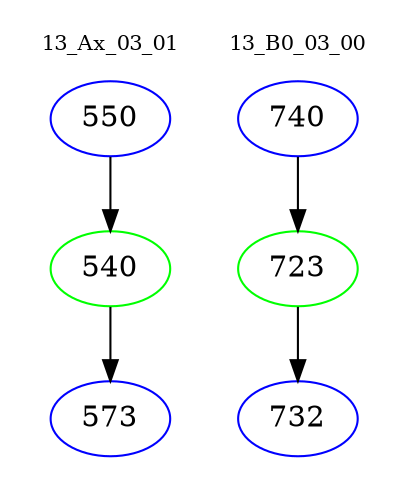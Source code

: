 digraph{
subgraph cluster_0 {
color = white
label = "13_Ax_03_01";
fontsize=10;
T0_550 [label="550", color="blue"]
T0_550 -> T0_540 [color="black"]
T0_540 [label="540", color="green"]
T0_540 -> T0_573 [color="black"]
T0_573 [label="573", color="blue"]
}
subgraph cluster_1 {
color = white
label = "13_B0_03_00";
fontsize=10;
T1_740 [label="740", color="blue"]
T1_740 -> T1_723 [color="black"]
T1_723 [label="723", color="green"]
T1_723 -> T1_732 [color="black"]
T1_732 [label="732", color="blue"]
}
}
